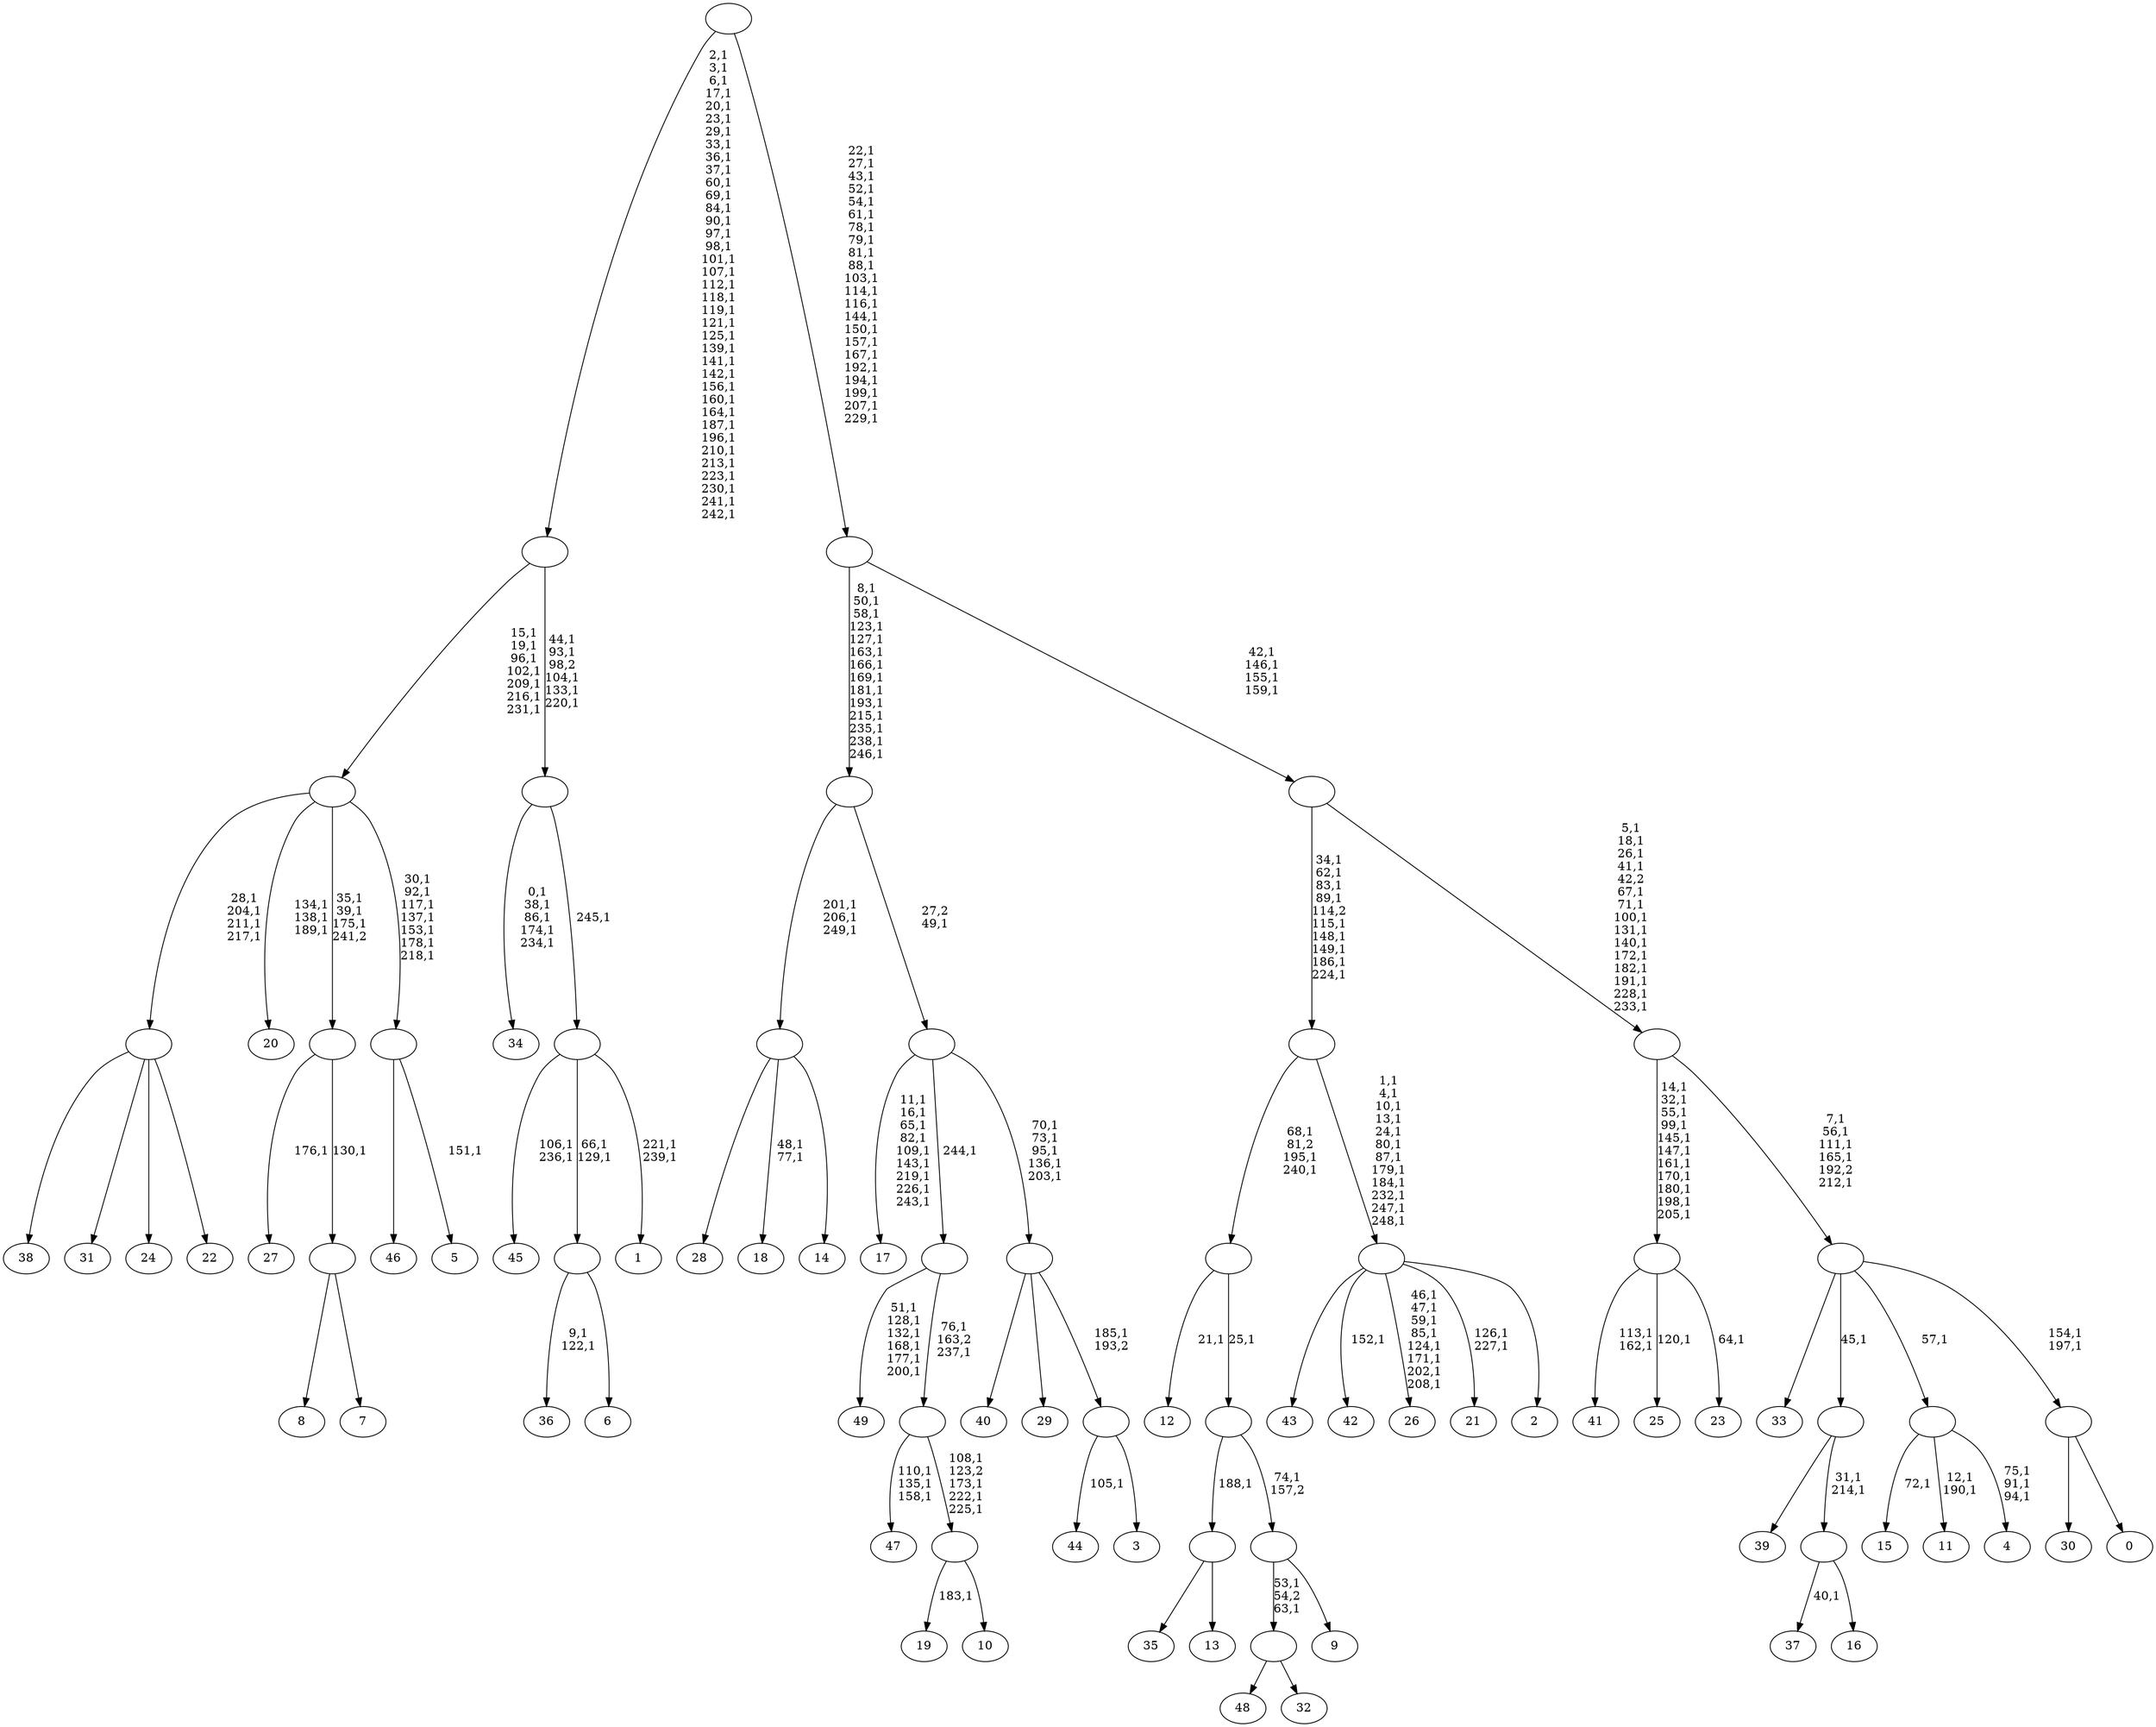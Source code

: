 digraph T {
	300 [label="49"]
	293 [label="48"]
	292 [label="47"]
	288 [label="46"]
	287 [label="45"]
	284 [label="44"]
	282 [label="43"]
	281 [label="42"]
	279 [label="41"]
	276 [label="40"]
	275 [label="39"]
	274 [label="38"]
	273 [label="37"]
	271 [label="36"]
	268 [label="35"]
	267 [label="34"]
	261 [label="33"]
	260 [label="32"]
	259 [label=""]
	257 [label="31"]
	256 [label="30"]
	255 [label="29"]
	254 [label="28"]
	253 [label="27"]
	251 [label="26"]
	242 [label="25"]
	240 [label="24"]
	239 [label="23"]
	237 [label=""]
	226 [label="22"]
	225 [label=""]
	221 [label="21"]
	218 [label="20"]
	214 [label="19"]
	212 [label="18"]
	209 [label="17"]
	199 [label="16"]
	198 [label=""]
	196 [label=""]
	195 [label="15"]
	193 [label="14"]
	192 [label=""]
	189 [label="13"]
	188 [label=""]
	187 [label="12"]
	185 [label="11"]
	182 [label="10"]
	181 [label=""]
	177 [label=""]
	175 [label=""]
	174 [label="9"]
	173 [label=""]
	172 [label=""]
	171 [label=""]
	168 [label="8"]
	167 [label="7"]
	166 [label=""]
	165 [label=""]
	162 [label="6"]
	161 [label=""]
	159 [label="5"]
	157 [label=""]
	150 [label=""]
	143 [label="4"]
	139 [label=""]
	138 [label="3"]
	137 [label=""]
	136 [label=""]
	131 [label=""]
	130 [label=""]
	116 [label="2"]
	115 [label=""]
	103 [label=""]
	94 [label="1"]
	91 [label=""]
	90 [label=""]
	85 [label=""]
	48 [label="0"]
	47 [label=""]
	45 [label=""]
	40 [label=""]
	26 [label=""]
	22 [label=""]
	0 [label=""]
	259 -> 293 [label=""]
	259 -> 260 [label=""]
	237 -> 239 [label="64,1"]
	237 -> 242 [label="120,1"]
	237 -> 279 [label="113,1\n162,1"]
	225 -> 274 [label=""]
	225 -> 257 [label=""]
	225 -> 240 [label=""]
	225 -> 226 [label=""]
	198 -> 273 [label="40,1"]
	198 -> 199 [label=""]
	196 -> 198 [label="31,1\n214,1"]
	196 -> 275 [label=""]
	192 -> 212 [label="48,1\n77,1"]
	192 -> 254 [label=""]
	192 -> 193 [label=""]
	188 -> 268 [label=""]
	188 -> 189 [label=""]
	181 -> 214 [label="183,1"]
	181 -> 182 [label=""]
	177 -> 181 [label="108,1\n123,2\n173,1\n222,1\n225,1"]
	177 -> 292 [label="110,1\n135,1\n158,1"]
	175 -> 177 [label="76,1\n163,2\n237,1"]
	175 -> 300 [label="51,1\n128,1\n132,1\n168,1\n177,1\n200,1"]
	173 -> 259 [label="53,1\n54,2\n63,1"]
	173 -> 174 [label=""]
	172 -> 188 [label="188,1"]
	172 -> 173 [label="74,1\n157,2"]
	171 -> 187 [label="21,1"]
	171 -> 172 [label="25,1"]
	166 -> 168 [label=""]
	166 -> 167 [label=""]
	165 -> 253 [label="176,1"]
	165 -> 166 [label="130,1"]
	161 -> 271 [label="9,1\n122,1"]
	161 -> 162 [label=""]
	157 -> 159 [label="151,1"]
	157 -> 288 [label=""]
	150 -> 157 [label="30,1\n92,1\n117,1\n137,1\n153,1\n178,1\n218,1"]
	150 -> 165 [label="35,1\n39,1\n175,1\n241,2"]
	150 -> 218 [label="134,1\n138,1\n189,1"]
	150 -> 225 [label="28,1\n204,1\n211,1\n217,1"]
	139 -> 143 [label="75,1\n91,1\n94,1"]
	139 -> 185 [label="12,1\n190,1"]
	139 -> 195 [label="72,1"]
	137 -> 284 [label="105,1"]
	137 -> 138 [label=""]
	136 -> 276 [label=""]
	136 -> 255 [label=""]
	136 -> 137 [label="185,1\n193,2"]
	131 -> 136 [label="70,1\n73,1\n95,1\n136,1\n203,1"]
	131 -> 209 [label="11,1\n16,1\n65,1\n82,1\n109,1\n143,1\n219,1\n226,1\n243,1"]
	131 -> 175 [label="244,1"]
	130 -> 192 [label="201,1\n206,1\n249,1"]
	130 -> 131 [label="27,2\n49,1"]
	115 -> 221 [label="126,1\n227,1"]
	115 -> 251 [label="46,1\n47,1\n59,1\n85,1\n124,1\n171,1\n202,1\n208,1"]
	115 -> 281 [label="152,1"]
	115 -> 282 [label=""]
	115 -> 116 [label=""]
	103 -> 115 [label="1,1\n4,1\n10,1\n13,1\n24,1\n80,1\n87,1\n179,1\n184,1\n232,1\n247,1\n248,1"]
	103 -> 171 [label="68,1\n81,2\n195,1\n240,1"]
	91 -> 94 [label="221,1\n239,1"]
	91 -> 161 [label="66,1\n129,1"]
	91 -> 287 [label="106,1\n236,1"]
	90 -> 267 [label="0,1\n38,1\n86,1\n174,1\n234,1"]
	90 -> 91 [label="245,1"]
	85 -> 90 [label="44,1\n93,1\n98,2\n104,1\n133,1\n220,1"]
	85 -> 150 [label="15,1\n19,1\n96,1\n102,1\n209,1\n216,1\n231,1"]
	47 -> 256 [label=""]
	47 -> 48 [label=""]
	45 -> 47 [label="154,1\n197,1"]
	45 -> 261 [label=""]
	45 -> 196 [label="45,1"]
	45 -> 139 [label="57,1"]
	40 -> 45 [label="7,1\n56,1\n111,1\n165,1\n192,2\n212,1"]
	40 -> 237 [label="14,1\n32,1\n55,1\n99,1\n145,1\n147,1\n161,1\n170,1\n180,1\n198,1\n205,1"]
	26 -> 40 [label="5,1\n18,1\n26,1\n41,1\n42,2\n67,1\n71,1\n100,1\n131,1\n140,1\n172,1\n182,1\n191,1\n228,1\n233,1"]
	26 -> 103 [label="34,1\n62,1\n83,1\n89,1\n114,2\n115,1\n148,1\n149,1\n186,1\n224,1"]
	22 -> 26 [label="42,1\n146,1\n155,1\n159,1"]
	22 -> 130 [label="8,1\n50,1\n58,1\n123,1\n127,1\n163,1\n166,1\n169,1\n181,1\n193,1\n215,1\n235,1\n238,1\n246,1"]
	0 -> 22 [label="22,1\n27,1\n43,1\n52,1\n54,1\n61,1\n78,1\n79,1\n81,1\n88,1\n103,1\n114,1\n116,1\n144,1\n150,1\n157,1\n167,1\n192,1\n194,1\n199,1\n207,1\n229,1"]
	0 -> 85 [label="2,1\n3,1\n6,1\n17,1\n20,1\n23,1\n29,1\n33,1\n36,1\n37,1\n60,1\n69,1\n84,1\n90,1\n97,1\n98,1\n101,1\n107,1\n112,1\n118,1\n119,1\n121,1\n125,1\n139,1\n141,1\n142,1\n156,1\n160,1\n164,1\n187,1\n196,1\n210,1\n213,1\n223,1\n230,1\n241,1\n242,1"]
}
